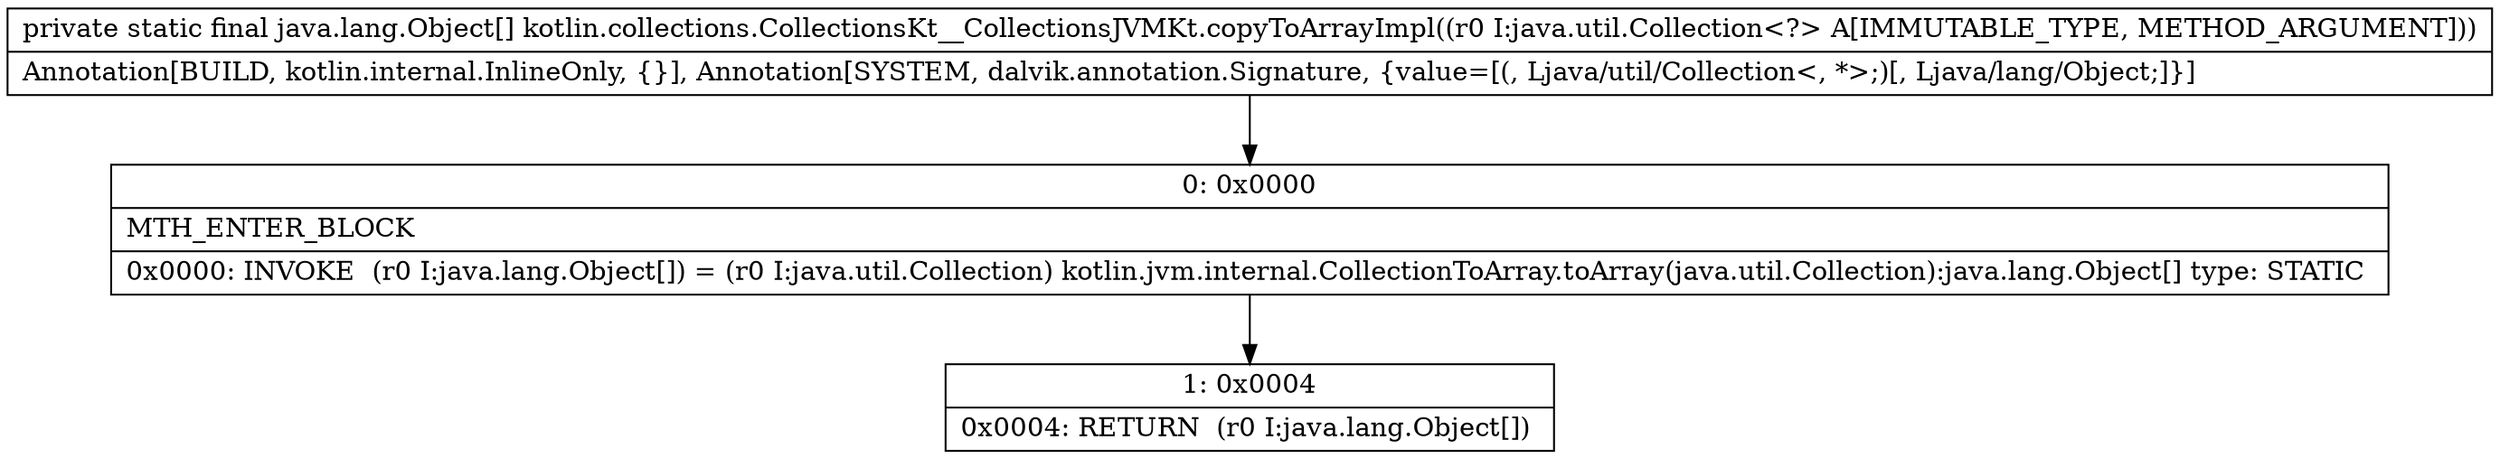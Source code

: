 digraph "CFG forkotlin.collections.CollectionsKt__CollectionsJVMKt.copyToArrayImpl(Ljava\/util\/Collection;)[Ljava\/lang\/Object;" {
Node_0 [shape=record,label="{0\:\ 0x0000|MTH_ENTER_BLOCK\l|0x0000: INVOKE  (r0 I:java.lang.Object[]) = (r0 I:java.util.Collection) kotlin.jvm.internal.CollectionToArray.toArray(java.util.Collection):java.lang.Object[] type: STATIC \l}"];
Node_1 [shape=record,label="{1\:\ 0x0004|0x0004: RETURN  (r0 I:java.lang.Object[]) \l}"];
MethodNode[shape=record,label="{private static final java.lang.Object[] kotlin.collections.CollectionsKt__CollectionsJVMKt.copyToArrayImpl((r0 I:java.util.Collection\<?\> A[IMMUTABLE_TYPE, METHOD_ARGUMENT]))  | Annotation[BUILD, kotlin.internal.InlineOnly, \{\}], Annotation[SYSTEM, dalvik.annotation.Signature, \{value=[(, Ljava\/util\/Collection\<, *\>;)[, Ljava\/lang\/Object;]\}]\l}"];
MethodNode -> Node_0;
Node_0 -> Node_1;
}

